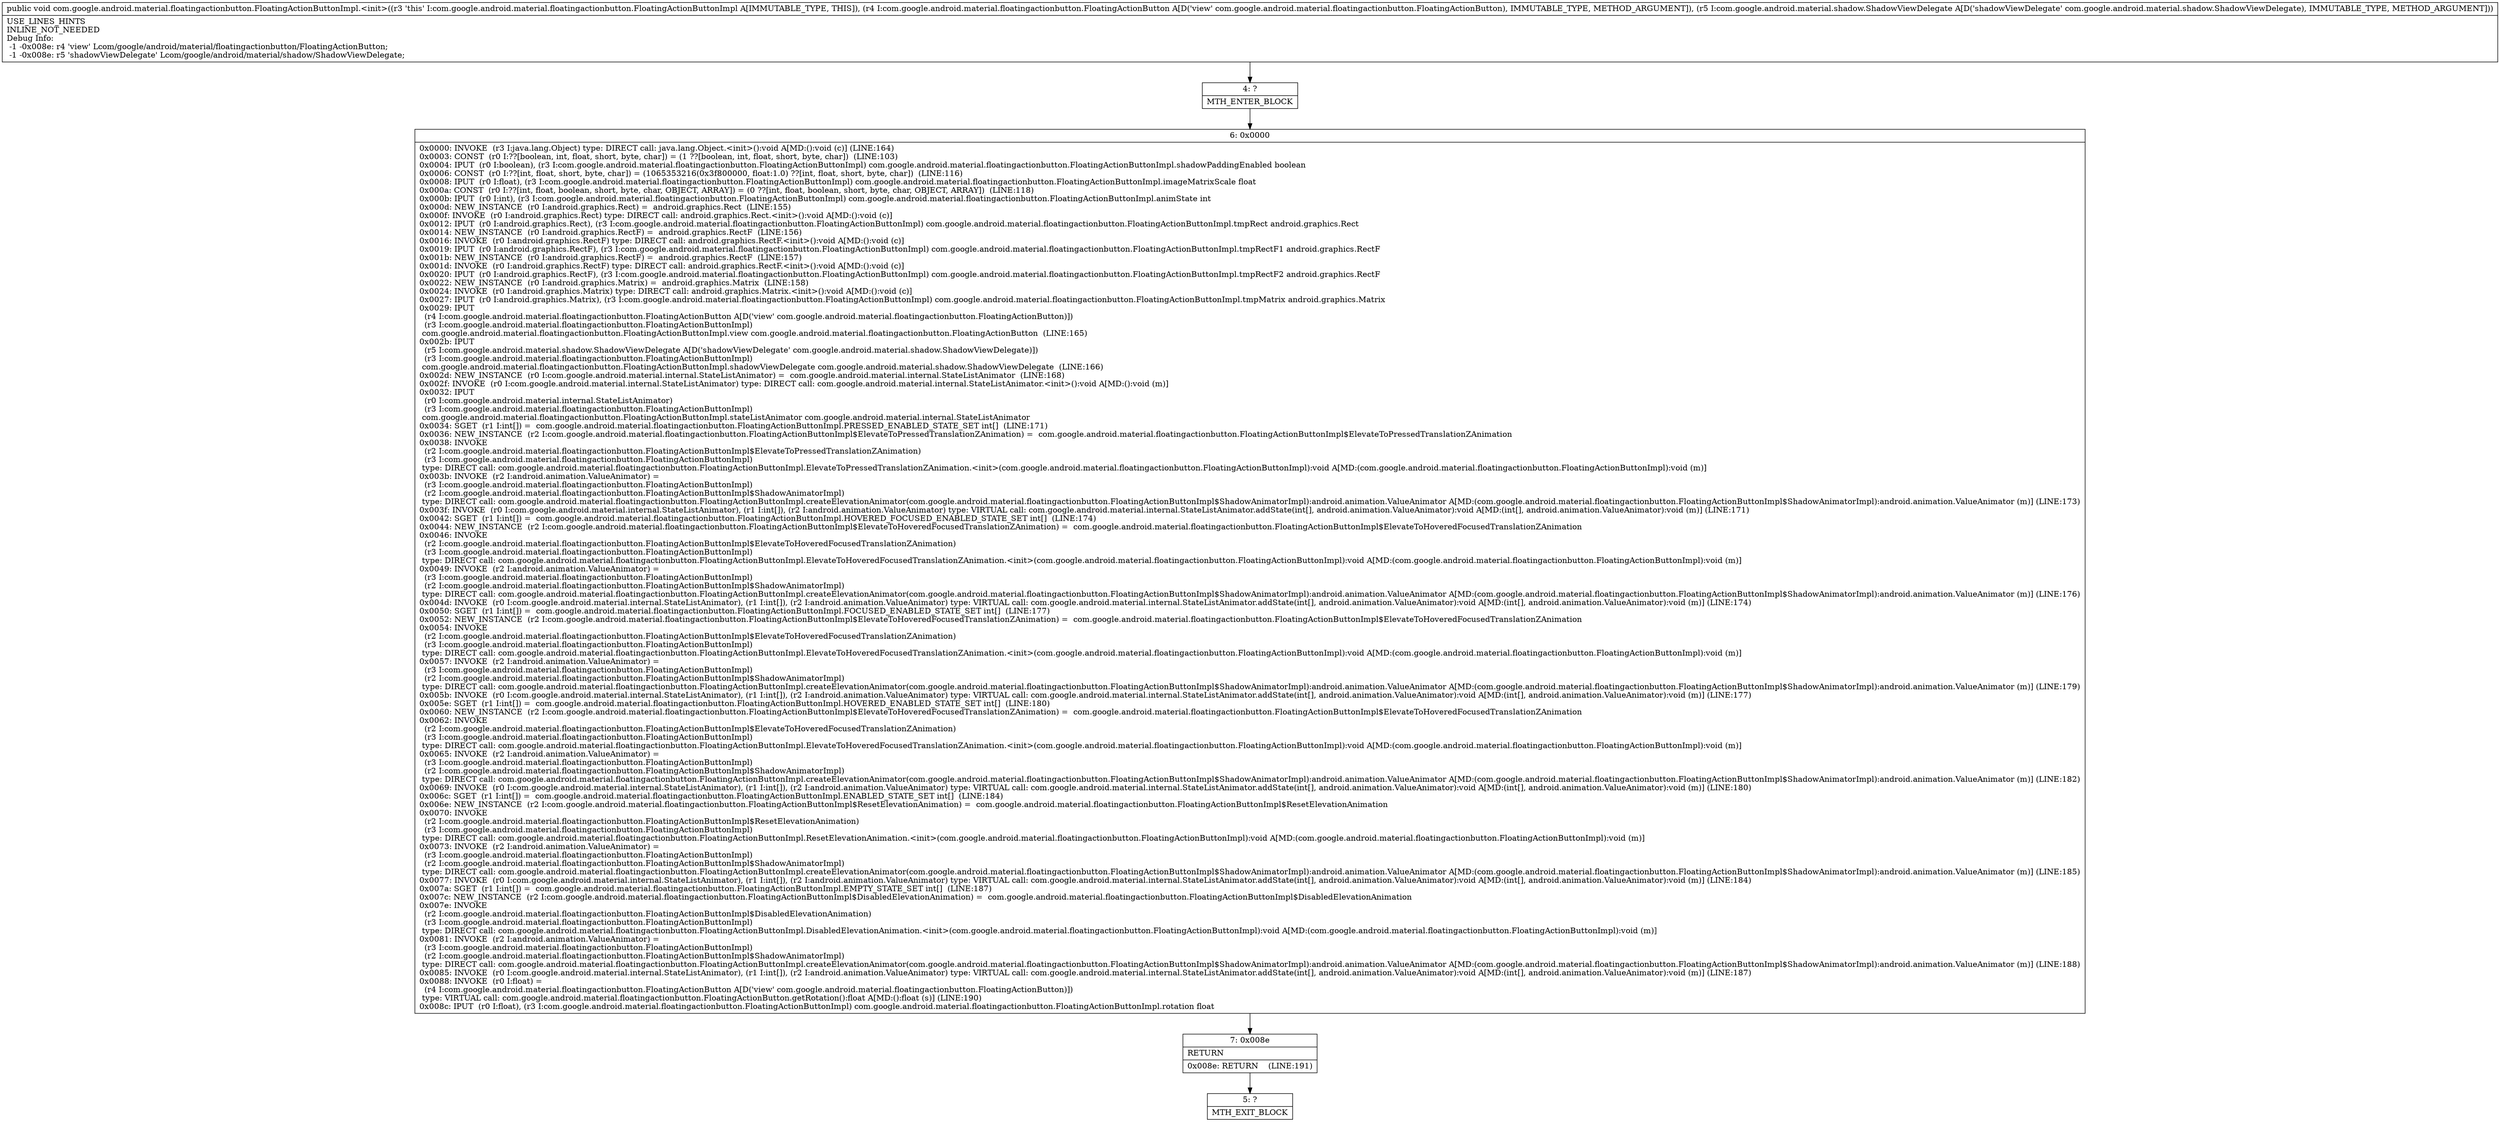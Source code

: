 digraph "CFG forcom.google.android.material.floatingactionbutton.FloatingActionButtonImpl.\<init\>(Lcom\/google\/android\/material\/floatingactionbutton\/FloatingActionButton;Lcom\/google\/android\/material\/shadow\/ShadowViewDelegate;)V" {
Node_4 [shape=record,label="{4\:\ ?|MTH_ENTER_BLOCK\l}"];
Node_6 [shape=record,label="{6\:\ 0x0000|0x0000: INVOKE  (r3 I:java.lang.Object) type: DIRECT call: java.lang.Object.\<init\>():void A[MD:():void (c)] (LINE:164)\l0x0003: CONST  (r0 I:??[boolean, int, float, short, byte, char]) = (1 ??[boolean, int, float, short, byte, char])  (LINE:103)\l0x0004: IPUT  (r0 I:boolean), (r3 I:com.google.android.material.floatingactionbutton.FloatingActionButtonImpl) com.google.android.material.floatingactionbutton.FloatingActionButtonImpl.shadowPaddingEnabled boolean \l0x0006: CONST  (r0 I:??[int, float, short, byte, char]) = (1065353216(0x3f800000, float:1.0) ??[int, float, short, byte, char])  (LINE:116)\l0x0008: IPUT  (r0 I:float), (r3 I:com.google.android.material.floatingactionbutton.FloatingActionButtonImpl) com.google.android.material.floatingactionbutton.FloatingActionButtonImpl.imageMatrixScale float \l0x000a: CONST  (r0 I:??[int, float, boolean, short, byte, char, OBJECT, ARRAY]) = (0 ??[int, float, boolean, short, byte, char, OBJECT, ARRAY])  (LINE:118)\l0x000b: IPUT  (r0 I:int), (r3 I:com.google.android.material.floatingactionbutton.FloatingActionButtonImpl) com.google.android.material.floatingactionbutton.FloatingActionButtonImpl.animState int \l0x000d: NEW_INSTANCE  (r0 I:android.graphics.Rect) =  android.graphics.Rect  (LINE:155)\l0x000f: INVOKE  (r0 I:android.graphics.Rect) type: DIRECT call: android.graphics.Rect.\<init\>():void A[MD:():void (c)]\l0x0012: IPUT  (r0 I:android.graphics.Rect), (r3 I:com.google.android.material.floatingactionbutton.FloatingActionButtonImpl) com.google.android.material.floatingactionbutton.FloatingActionButtonImpl.tmpRect android.graphics.Rect \l0x0014: NEW_INSTANCE  (r0 I:android.graphics.RectF) =  android.graphics.RectF  (LINE:156)\l0x0016: INVOKE  (r0 I:android.graphics.RectF) type: DIRECT call: android.graphics.RectF.\<init\>():void A[MD:():void (c)]\l0x0019: IPUT  (r0 I:android.graphics.RectF), (r3 I:com.google.android.material.floatingactionbutton.FloatingActionButtonImpl) com.google.android.material.floatingactionbutton.FloatingActionButtonImpl.tmpRectF1 android.graphics.RectF \l0x001b: NEW_INSTANCE  (r0 I:android.graphics.RectF) =  android.graphics.RectF  (LINE:157)\l0x001d: INVOKE  (r0 I:android.graphics.RectF) type: DIRECT call: android.graphics.RectF.\<init\>():void A[MD:():void (c)]\l0x0020: IPUT  (r0 I:android.graphics.RectF), (r3 I:com.google.android.material.floatingactionbutton.FloatingActionButtonImpl) com.google.android.material.floatingactionbutton.FloatingActionButtonImpl.tmpRectF2 android.graphics.RectF \l0x0022: NEW_INSTANCE  (r0 I:android.graphics.Matrix) =  android.graphics.Matrix  (LINE:158)\l0x0024: INVOKE  (r0 I:android.graphics.Matrix) type: DIRECT call: android.graphics.Matrix.\<init\>():void A[MD:():void (c)]\l0x0027: IPUT  (r0 I:android.graphics.Matrix), (r3 I:com.google.android.material.floatingactionbutton.FloatingActionButtonImpl) com.google.android.material.floatingactionbutton.FloatingActionButtonImpl.tmpMatrix android.graphics.Matrix \l0x0029: IPUT  \l  (r4 I:com.google.android.material.floatingactionbutton.FloatingActionButton A[D('view' com.google.android.material.floatingactionbutton.FloatingActionButton)])\l  (r3 I:com.google.android.material.floatingactionbutton.FloatingActionButtonImpl)\l com.google.android.material.floatingactionbutton.FloatingActionButtonImpl.view com.google.android.material.floatingactionbutton.FloatingActionButton  (LINE:165)\l0x002b: IPUT  \l  (r5 I:com.google.android.material.shadow.ShadowViewDelegate A[D('shadowViewDelegate' com.google.android.material.shadow.ShadowViewDelegate)])\l  (r3 I:com.google.android.material.floatingactionbutton.FloatingActionButtonImpl)\l com.google.android.material.floatingactionbutton.FloatingActionButtonImpl.shadowViewDelegate com.google.android.material.shadow.ShadowViewDelegate  (LINE:166)\l0x002d: NEW_INSTANCE  (r0 I:com.google.android.material.internal.StateListAnimator) =  com.google.android.material.internal.StateListAnimator  (LINE:168)\l0x002f: INVOKE  (r0 I:com.google.android.material.internal.StateListAnimator) type: DIRECT call: com.google.android.material.internal.StateListAnimator.\<init\>():void A[MD:():void (m)]\l0x0032: IPUT  \l  (r0 I:com.google.android.material.internal.StateListAnimator)\l  (r3 I:com.google.android.material.floatingactionbutton.FloatingActionButtonImpl)\l com.google.android.material.floatingactionbutton.FloatingActionButtonImpl.stateListAnimator com.google.android.material.internal.StateListAnimator \l0x0034: SGET  (r1 I:int[]) =  com.google.android.material.floatingactionbutton.FloatingActionButtonImpl.PRESSED_ENABLED_STATE_SET int[]  (LINE:171)\l0x0036: NEW_INSTANCE  (r2 I:com.google.android.material.floatingactionbutton.FloatingActionButtonImpl$ElevateToPressedTranslationZAnimation) =  com.google.android.material.floatingactionbutton.FloatingActionButtonImpl$ElevateToPressedTranslationZAnimation \l0x0038: INVOKE  \l  (r2 I:com.google.android.material.floatingactionbutton.FloatingActionButtonImpl$ElevateToPressedTranslationZAnimation)\l  (r3 I:com.google.android.material.floatingactionbutton.FloatingActionButtonImpl)\l type: DIRECT call: com.google.android.material.floatingactionbutton.FloatingActionButtonImpl.ElevateToPressedTranslationZAnimation.\<init\>(com.google.android.material.floatingactionbutton.FloatingActionButtonImpl):void A[MD:(com.google.android.material.floatingactionbutton.FloatingActionButtonImpl):void (m)]\l0x003b: INVOKE  (r2 I:android.animation.ValueAnimator) = \l  (r3 I:com.google.android.material.floatingactionbutton.FloatingActionButtonImpl)\l  (r2 I:com.google.android.material.floatingactionbutton.FloatingActionButtonImpl$ShadowAnimatorImpl)\l type: DIRECT call: com.google.android.material.floatingactionbutton.FloatingActionButtonImpl.createElevationAnimator(com.google.android.material.floatingactionbutton.FloatingActionButtonImpl$ShadowAnimatorImpl):android.animation.ValueAnimator A[MD:(com.google.android.material.floatingactionbutton.FloatingActionButtonImpl$ShadowAnimatorImpl):android.animation.ValueAnimator (m)] (LINE:173)\l0x003f: INVOKE  (r0 I:com.google.android.material.internal.StateListAnimator), (r1 I:int[]), (r2 I:android.animation.ValueAnimator) type: VIRTUAL call: com.google.android.material.internal.StateListAnimator.addState(int[], android.animation.ValueAnimator):void A[MD:(int[], android.animation.ValueAnimator):void (m)] (LINE:171)\l0x0042: SGET  (r1 I:int[]) =  com.google.android.material.floatingactionbutton.FloatingActionButtonImpl.HOVERED_FOCUSED_ENABLED_STATE_SET int[]  (LINE:174)\l0x0044: NEW_INSTANCE  (r2 I:com.google.android.material.floatingactionbutton.FloatingActionButtonImpl$ElevateToHoveredFocusedTranslationZAnimation) =  com.google.android.material.floatingactionbutton.FloatingActionButtonImpl$ElevateToHoveredFocusedTranslationZAnimation \l0x0046: INVOKE  \l  (r2 I:com.google.android.material.floatingactionbutton.FloatingActionButtonImpl$ElevateToHoveredFocusedTranslationZAnimation)\l  (r3 I:com.google.android.material.floatingactionbutton.FloatingActionButtonImpl)\l type: DIRECT call: com.google.android.material.floatingactionbutton.FloatingActionButtonImpl.ElevateToHoveredFocusedTranslationZAnimation.\<init\>(com.google.android.material.floatingactionbutton.FloatingActionButtonImpl):void A[MD:(com.google.android.material.floatingactionbutton.FloatingActionButtonImpl):void (m)]\l0x0049: INVOKE  (r2 I:android.animation.ValueAnimator) = \l  (r3 I:com.google.android.material.floatingactionbutton.FloatingActionButtonImpl)\l  (r2 I:com.google.android.material.floatingactionbutton.FloatingActionButtonImpl$ShadowAnimatorImpl)\l type: DIRECT call: com.google.android.material.floatingactionbutton.FloatingActionButtonImpl.createElevationAnimator(com.google.android.material.floatingactionbutton.FloatingActionButtonImpl$ShadowAnimatorImpl):android.animation.ValueAnimator A[MD:(com.google.android.material.floatingactionbutton.FloatingActionButtonImpl$ShadowAnimatorImpl):android.animation.ValueAnimator (m)] (LINE:176)\l0x004d: INVOKE  (r0 I:com.google.android.material.internal.StateListAnimator), (r1 I:int[]), (r2 I:android.animation.ValueAnimator) type: VIRTUAL call: com.google.android.material.internal.StateListAnimator.addState(int[], android.animation.ValueAnimator):void A[MD:(int[], android.animation.ValueAnimator):void (m)] (LINE:174)\l0x0050: SGET  (r1 I:int[]) =  com.google.android.material.floatingactionbutton.FloatingActionButtonImpl.FOCUSED_ENABLED_STATE_SET int[]  (LINE:177)\l0x0052: NEW_INSTANCE  (r2 I:com.google.android.material.floatingactionbutton.FloatingActionButtonImpl$ElevateToHoveredFocusedTranslationZAnimation) =  com.google.android.material.floatingactionbutton.FloatingActionButtonImpl$ElevateToHoveredFocusedTranslationZAnimation \l0x0054: INVOKE  \l  (r2 I:com.google.android.material.floatingactionbutton.FloatingActionButtonImpl$ElevateToHoveredFocusedTranslationZAnimation)\l  (r3 I:com.google.android.material.floatingactionbutton.FloatingActionButtonImpl)\l type: DIRECT call: com.google.android.material.floatingactionbutton.FloatingActionButtonImpl.ElevateToHoveredFocusedTranslationZAnimation.\<init\>(com.google.android.material.floatingactionbutton.FloatingActionButtonImpl):void A[MD:(com.google.android.material.floatingactionbutton.FloatingActionButtonImpl):void (m)]\l0x0057: INVOKE  (r2 I:android.animation.ValueAnimator) = \l  (r3 I:com.google.android.material.floatingactionbutton.FloatingActionButtonImpl)\l  (r2 I:com.google.android.material.floatingactionbutton.FloatingActionButtonImpl$ShadowAnimatorImpl)\l type: DIRECT call: com.google.android.material.floatingactionbutton.FloatingActionButtonImpl.createElevationAnimator(com.google.android.material.floatingactionbutton.FloatingActionButtonImpl$ShadowAnimatorImpl):android.animation.ValueAnimator A[MD:(com.google.android.material.floatingactionbutton.FloatingActionButtonImpl$ShadowAnimatorImpl):android.animation.ValueAnimator (m)] (LINE:179)\l0x005b: INVOKE  (r0 I:com.google.android.material.internal.StateListAnimator), (r1 I:int[]), (r2 I:android.animation.ValueAnimator) type: VIRTUAL call: com.google.android.material.internal.StateListAnimator.addState(int[], android.animation.ValueAnimator):void A[MD:(int[], android.animation.ValueAnimator):void (m)] (LINE:177)\l0x005e: SGET  (r1 I:int[]) =  com.google.android.material.floatingactionbutton.FloatingActionButtonImpl.HOVERED_ENABLED_STATE_SET int[]  (LINE:180)\l0x0060: NEW_INSTANCE  (r2 I:com.google.android.material.floatingactionbutton.FloatingActionButtonImpl$ElevateToHoveredFocusedTranslationZAnimation) =  com.google.android.material.floatingactionbutton.FloatingActionButtonImpl$ElevateToHoveredFocusedTranslationZAnimation \l0x0062: INVOKE  \l  (r2 I:com.google.android.material.floatingactionbutton.FloatingActionButtonImpl$ElevateToHoveredFocusedTranslationZAnimation)\l  (r3 I:com.google.android.material.floatingactionbutton.FloatingActionButtonImpl)\l type: DIRECT call: com.google.android.material.floatingactionbutton.FloatingActionButtonImpl.ElevateToHoveredFocusedTranslationZAnimation.\<init\>(com.google.android.material.floatingactionbutton.FloatingActionButtonImpl):void A[MD:(com.google.android.material.floatingactionbutton.FloatingActionButtonImpl):void (m)]\l0x0065: INVOKE  (r2 I:android.animation.ValueAnimator) = \l  (r3 I:com.google.android.material.floatingactionbutton.FloatingActionButtonImpl)\l  (r2 I:com.google.android.material.floatingactionbutton.FloatingActionButtonImpl$ShadowAnimatorImpl)\l type: DIRECT call: com.google.android.material.floatingactionbutton.FloatingActionButtonImpl.createElevationAnimator(com.google.android.material.floatingactionbutton.FloatingActionButtonImpl$ShadowAnimatorImpl):android.animation.ValueAnimator A[MD:(com.google.android.material.floatingactionbutton.FloatingActionButtonImpl$ShadowAnimatorImpl):android.animation.ValueAnimator (m)] (LINE:182)\l0x0069: INVOKE  (r0 I:com.google.android.material.internal.StateListAnimator), (r1 I:int[]), (r2 I:android.animation.ValueAnimator) type: VIRTUAL call: com.google.android.material.internal.StateListAnimator.addState(int[], android.animation.ValueAnimator):void A[MD:(int[], android.animation.ValueAnimator):void (m)] (LINE:180)\l0x006c: SGET  (r1 I:int[]) =  com.google.android.material.floatingactionbutton.FloatingActionButtonImpl.ENABLED_STATE_SET int[]  (LINE:184)\l0x006e: NEW_INSTANCE  (r2 I:com.google.android.material.floatingactionbutton.FloatingActionButtonImpl$ResetElevationAnimation) =  com.google.android.material.floatingactionbutton.FloatingActionButtonImpl$ResetElevationAnimation \l0x0070: INVOKE  \l  (r2 I:com.google.android.material.floatingactionbutton.FloatingActionButtonImpl$ResetElevationAnimation)\l  (r3 I:com.google.android.material.floatingactionbutton.FloatingActionButtonImpl)\l type: DIRECT call: com.google.android.material.floatingactionbutton.FloatingActionButtonImpl.ResetElevationAnimation.\<init\>(com.google.android.material.floatingactionbutton.FloatingActionButtonImpl):void A[MD:(com.google.android.material.floatingactionbutton.FloatingActionButtonImpl):void (m)]\l0x0073: INVOKE  (r2 I:android.animation.ValueAnimator) = \l  (r3 I:com.google.android.material.floatingactionbutton.FloatingActionButtonImpl)\l  (r2 I:com.google.android.material.floatingactionbutton.FloatingActionButtonImpl$ShadowAnimatorImpl)\l type: DIRECT call: com.google.android.material.floatingactionbutton.FloatingActionButtonImpl.createElevationAnimator(com.google.android.material.floatingactionbutton.FloatingActionButtonImpl$ShadowAnimatorImpl):android.animation.ValueAnimator A[MD:(com.google.android.material.floatingactionbutton.FloatingActionButtonImpl$ShadowAnimatorImpl):android.animation.ValueAnimator (m)] (LINE:185)\l0x0077: INVOKE  (r0 I:com.google.android.material.internal.StateListAnimator), (r1 I:int[]), (r2 I:android.animation.ValueAnimator) type: VIRTUAL call: com.google.android.material.internal.StateListAnimator.addState(int[], android.animation.ValueAnimator):void A[MD:(int[], android.animation.ValueAnimator):void (m)] (LINE:184)\l0x007a: SGET  (r1 I:int[]) =  com.google.android.material.floatingactionbutton.FloatingActionButtonImpl.EMPTY_STATE_SET int[]  (LINE:187)\l0x007c: NEW_INSTANCE  (r2 I:com.google.android.material.floatingactionbutton.FloatingActionButtonImpl$DisabledElevationAnimation) =  com.google.android.material.floatingactionbutton.FloatingActionButtonImpl$DisabledElevationAnimation \l0x007e: INVOKE  \l  (r2 I:com.google.android.material.floatingactionbutton.FloatingActionButtonImpl$DisabledElevationAnimation)\l  (r3 I:com.google.android.material.floatingactionbutton.FloatingActionButtonImpl)\l type: DIRECT call: com.google.android.material.floatingactionbutton.FloatingActionButtonImpl.DisabledElevationAnimation.\<init\>(com.google.android.material.floatingactionbutton.FloatingActionButtonImpl):void A[MD:(com.google.android.material.floatingactionbutton.FloatingActionButtonImpl):void (m)]\l0x0081: INVOKE  (r2 I:android.animation.ValueAnimator) = \l  (r3 I:com.google.android.material.floatingactionbutton.FloatingActionButtonImpl)\l  (r2 I:com.google.android.material.floatingactionbutton.FloatingActionButtonImpl$ShadowAnimatorImpl)\l type: DIRECT call: com.google.android.material.floatingactionbutton.FloatingActionButtonImpl.createElevationAnimator(com.google.android.material.floatingactionbutton.FloatingActionButtonImpl$ShadowAnimatorImpl):android.animation.ValueAnimator A[MD:(com.google.android.material.floatingactionbutton.FloatingActionButtonImpl$ShadowAnimatorImpl):android.animation.ValueAnimator (m)] (LINE:188)\l0x0085: INVOKE  (r0 I:com.google.android.material.internal.StateListAnimator), (r1 I:int[]), (r2 I:android.animation.ValueAnimator) type: VIRTUAL call: com.google.android.material.internal.StateListAnimator.addState(int[], android.animation.ValueAnimator):void A[MD:(int[], android.animation.ValueAnimator):void (m)] (LINE:187)\l0x0088: INVOKE  (r0 I:float) = \l  (r4 I:com.google.android.material.floatingactionbutton.FloatingActionButton A[D('view' com.google.android.material.floatingactionbutton.FloatingActionButton)])\l type: VIRTUAL call: com.google.android.material.floatingactionbutton.FloatingActionButton.getRotation():float A[MD:():float (s)] (LINE:190)\l0x008c: IPUT  (r0 I:float), (r3 I:com.google.android.material.floatingactionbutton.FloatingActionButtonImpl) com.google.android.material.floatingactionbutton.FloatingActionButtonImpl.rotation float \l}"];
Node_7 [shape=record,label="{7\:\ 0x008e|RETURN\l|0x008e: RETURN    (LINE:191)\l}"];
Node_5 [shape=record,label="{5\:\ ?|MTH_EXIT_BLOCK\l}"];
MethodNode[shape=record,label="{public void com.google.android.material.floatingactionbutton.FloatingActionButtonImpl.\<init\>((r3 'this' I:com.google.android.material.floatingactionbutton.FloatingActionButtonImpl A[IMMUTABLE_TYPE, THIS]), (r4 I:com.google.android.material.floatingactionbutton.FloatingActionButton A[D('view' com.google.android.material.floatingactionbutton.FloatingActionButton), IMMUTABLE_TYPE, METHOD_ARGUMENT]), (r5 I:com.google.android.material.shadow.ShadowViewDelegate A[D('shadowViewDelegate' com.google.android.material.shadow.ShadowViewDelegate), IMMUTABLE_TYPE, METHOD_ARGUMENT]))  | USE_LINES_HINTS\lINLINE_NOT_NEEDED\lDebug Info:\l  \-1 \-0x008e: r4 'view' Lcom\/google\/android\/material\/floatingactionbutton\/FloatingActionButton;\l  \-1 \-0x008e: r5 'shadowViewDelegate' Lcom\/google\/android\/material\/shadow\/ShadowViewDelegate;\l}"];
MethodNode -> Node_4;Node_4 -> Node_6;
Node_6 -> Node_7;
Node_7 -> Node_5;
}

